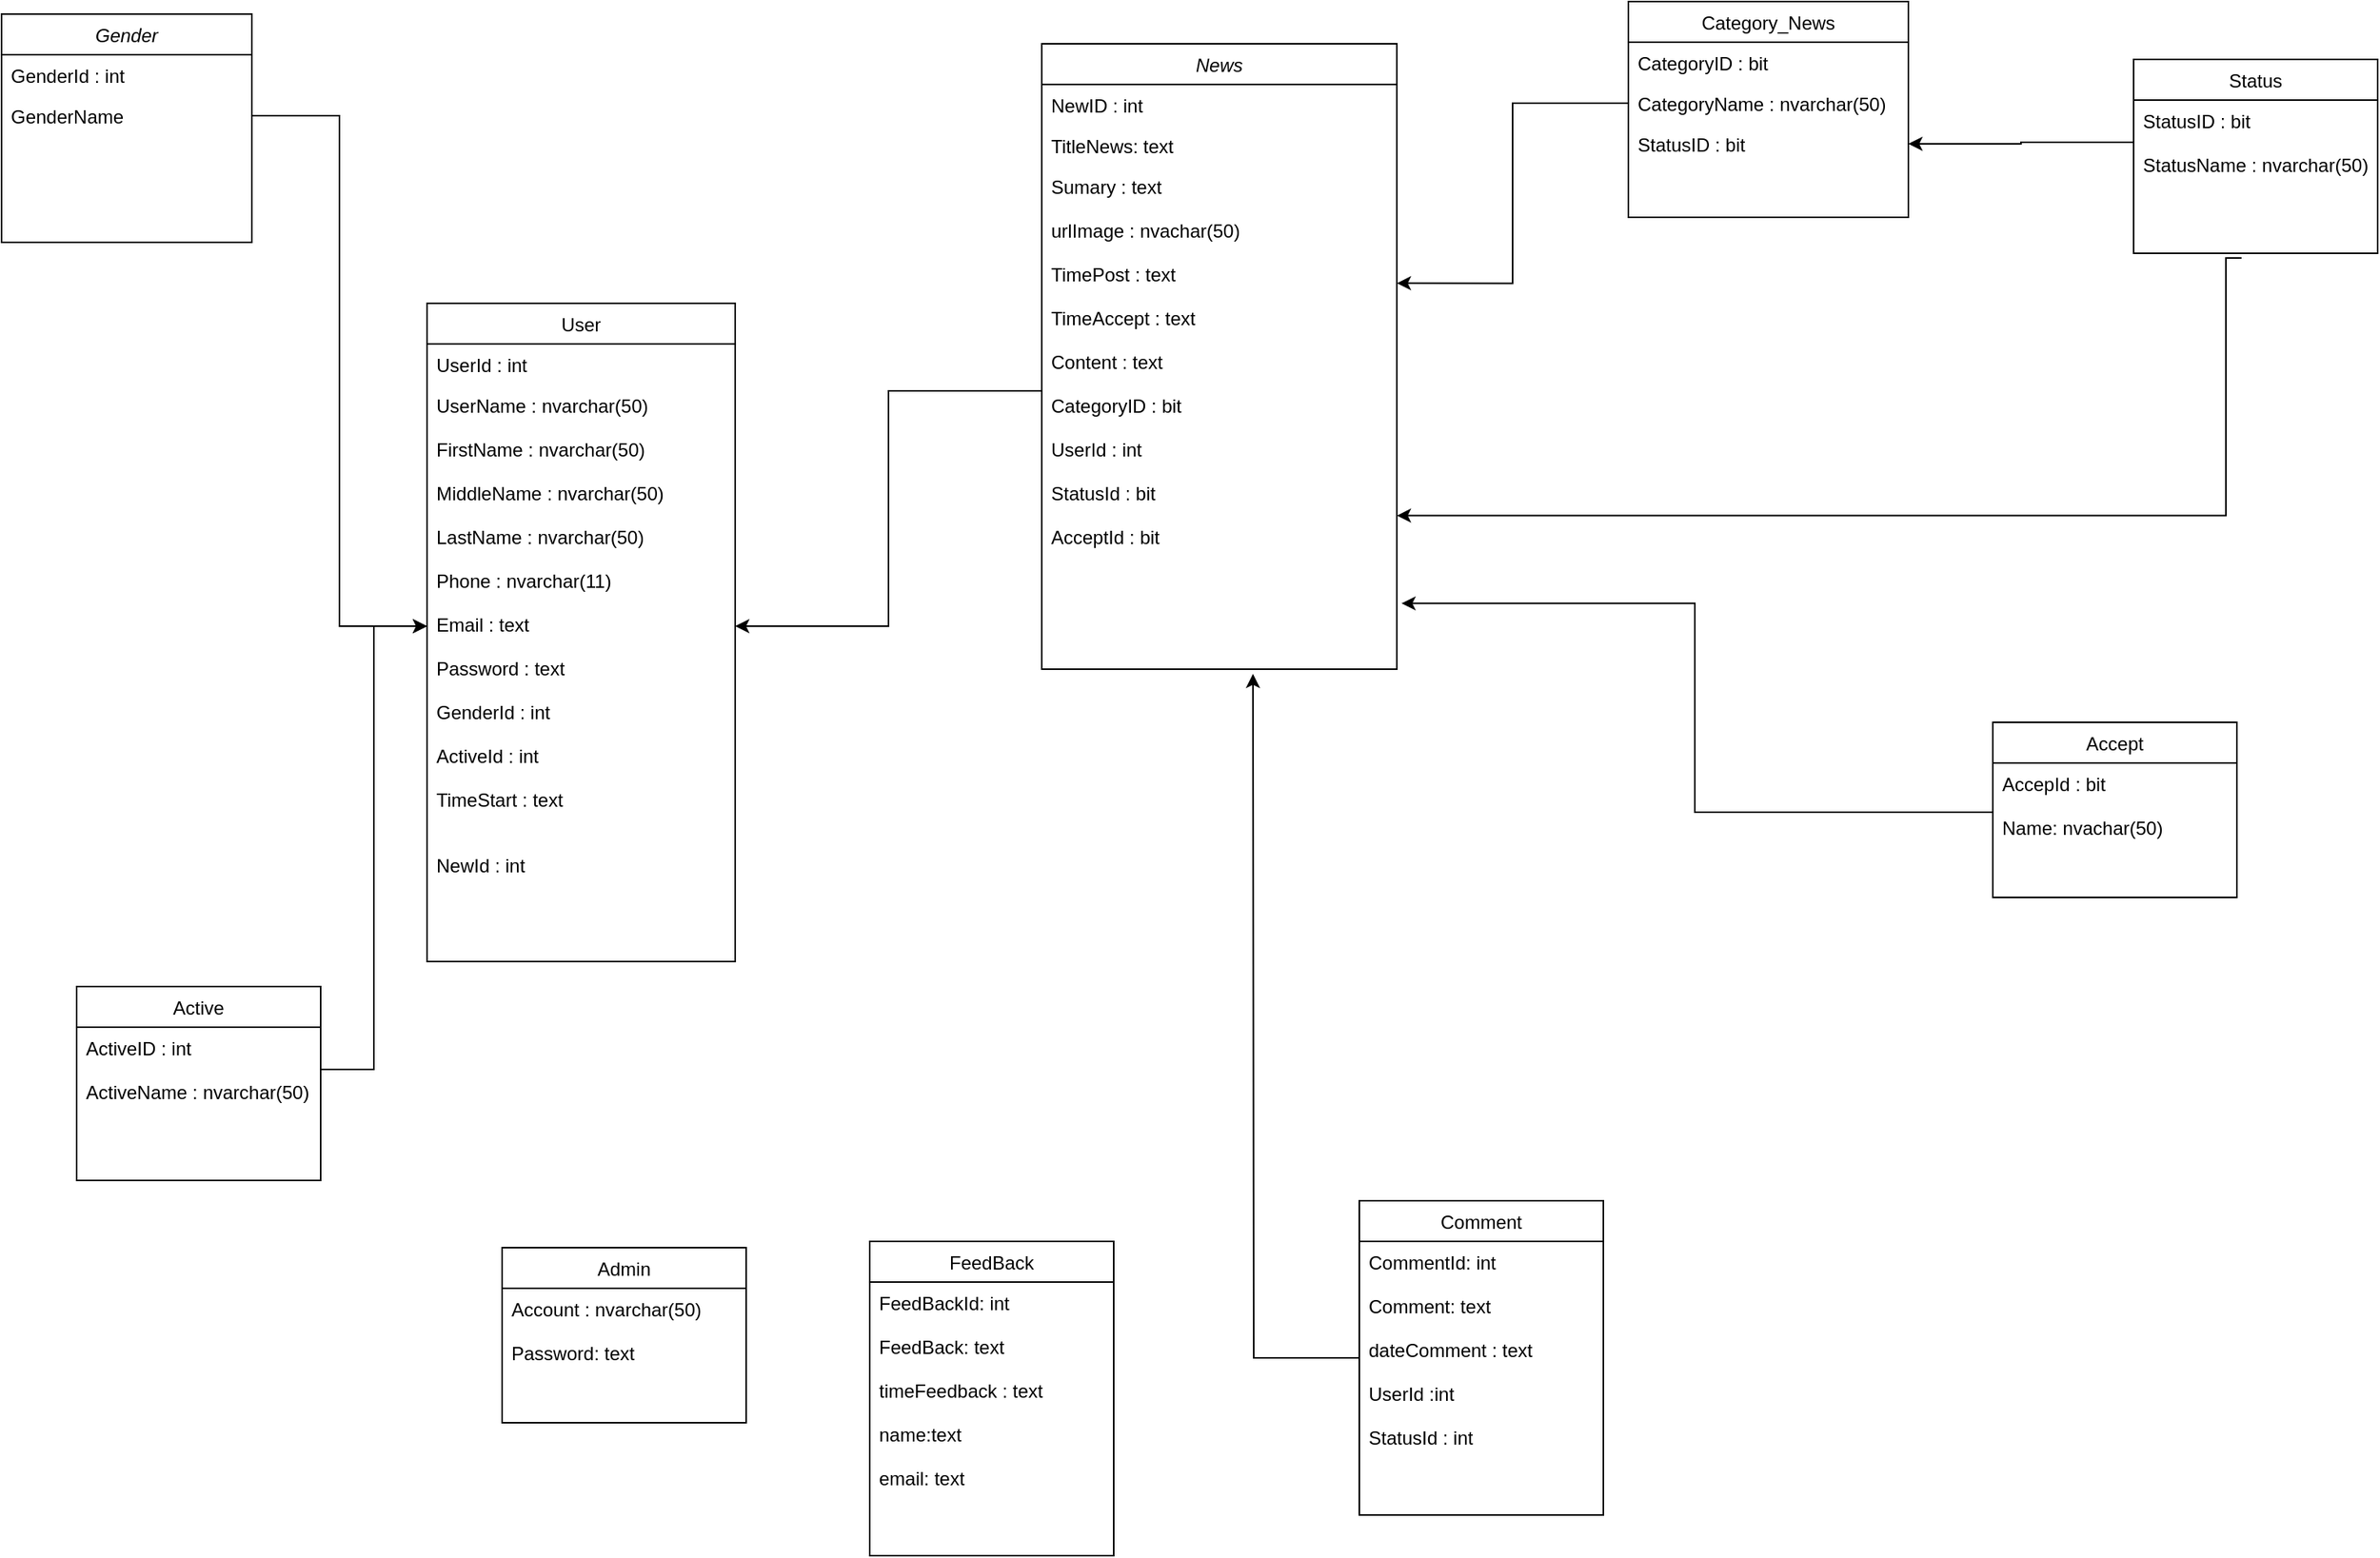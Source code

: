 <mxfile version="20.2.3" type="device"><diagram id="C5RBs43oDa-KdzZeNtuy" name="Page-1"><mxGraphModel dx="2307" dy="1442" grid="0" gridSize="10" guides="1" tooltips="1" connect="1" arrows="1" fold="1" page="1" pageScale="1" pageWidth="3300" pageHeight="4681" background="none" math="0" shadow="0"><root><mxCell id="WIyWlLk6GJQsqaUBKTNV-0"/><mxCell id="WIyWlLk6GJQsqaUBKTNV-1" parent="WIyWlLk6GJQsqaUBKTNV-0"/><mxCell id="zkfFHV4jXpPFQw0GAbJ--0" value="News" style="swimlane;fontStyle=2;align=center;verticalAlign=top;childLayout=stackLayout;horizontal=1;startSize=26;horizontalStack=0;resizeParent=1;resizeLast=0;collapsible=1;marginBottom=0;rounded=0;shadow=0;strokeWidth=1;" parent="WIyWlLk6GJQsqaUBKTNV-1" vertex="1"><mxGeometry x="974" y="68" width="227" height="400" as="geometry"><mxRectangle x="230" y="140" width="160" height="26" as="alternateBounds"/></mxGeometry></mxCell><mxCell id="zkfFHV4jXpPFQw0GAbJ--1" value="NewID : int" style="text;align=left;verticalAlign=top;spacingLeft=4;spacingRight=4;overflow=hidden;rotatable=0;points=[[0,0.5],[1,0.5]];portConstraint=eastwest;" parent="zkfFHV4jXpPFQw0GAbJ--0" vertex="1"><mxGeometry y="26" width="227" height="26" as="geometry"/></mxCell><mxCell id="zkfFHV4jXpPFQw0GAbJ--2" value="TitleNews: text" style="text;align=left;verticalAlign=top;spacingLeft=4;spacingRight=4;overflow=hidden;rotatable=0;points=[[0,0.5],[1,0.5]];portConstraint=eastwest;rounded=0;shadow=0;html=0;" parent="zkfFHV4jXpPFQw0GAbJ--0" vertex="1"><mxGeometry y="52" width="227" height="26" as="geometry"/></mxCell><mxCell id="zkfFHV4jXpPFQw0GAbJ--3" value="Sumary : text&#10;&#10;urlImage : nvachar(50)&#10;&#10;TimePost : text&#10;&#10;TimeAccept : text&#10;&#10;Content : text&#10;&#10;CategoryID : bit&#10;&#10;UserId : int&#10;&#10;StatusId : bit&#10;&#10;AcceptId : bit&#10;" style="text;align=left;verticalAlign=top;spacingLeft=4;spacingRight=4;overflow=hidden;rotatable=0;points=[[0,0.5],[1,0.5]];portConstraint=eastwest;rounded=0;shadow=0;html=0;" parent="zkfFHV4jXpPFQw0GAbJ--0" vertex="1"><mxGeometry y="78" width="227" height="288" as="geometry"/></mxCell><mxCell id="zkfFHV4jXpPFQw0GAbJ--6" value="User" style="swimlane;fontStyle=0;align=center;verticalAlign=top;childLayout=stackLayout;horizontal=1;startSize=26;horizontalStack=0;resizeParent=1;resizeLast=0;collapsible=1;marginBottom=0;rounded=0;shadow=0;strokeWidth=1;" parent="WIyWlLk6GJQsqaUBKTNV-1" vertex="1"><mxGeometry x="581" y="234" width="197" height="421" as="geometry"><mxRectangle x="130" y="380" width="160" height="26" as="alternateBounds"/></mxGeometry></mxCell><mxCell id="zkfFHV4jXpPFQw0GAbJ--7" value="UserId : int" style="text;align=left;verticalAlign=top;spacingLeft=4;spacingRight=4;overflow=hidden;rotatable=0;points=[[0,0.5],[1,0.5]];portConstraint=eastwest;" parent="zkfFHV4jXpPFQw0GAbJ--6" vertex="1"><mxGeometry y="26" width="197" height="26" as="geometry"/></mxCell><mxCell id="zkfFHV4jXpPFQw0GAbJ--8" value="UserName : nvarchar(50)&#10;&#10;FirstName : nvarchar(50)&#10;&#10;MiddleName : nvarchar(50)&#10;&#10;LastName : nvarchar(50)&#10;&#10;Phone : nvarchar(11)&#10;&#10;Email : text&#10;&#10;Password : text&#10;&#10;GenderId : int&#10;&#10;ActiveId : int&#10;&#10;TimeStart : text&#10;&#10;&#10;NewId : int &#10; " style="text;align=left;verticalAlign=top;spacingLeft=4;spacingRight=4;overflow=hidden;rotatable=0;points=[[0,0.5],[1,0.5]];portConstraint=eastwest;rounded=0;shadow=0;html=0;" parent="zkfFHV4jXpPFQw0GAbJ--6" vertex="1"><mxGeometry y="52" width="197" height="309" as="geometry"/></mxCell><mxCell id="zkfFHV4jXpPFQw0GAbJ--13" value="Status" style="swimlane;fontStyle=0;align=center;verticalAlign=top;childLayout=stackLayout;horizontal=1;startSize=26;horizontalStack=0;resizeParent=1;resizeLast=0;collapsible=1;marginBottom=0;rounded=0;shadow=0;strokeWidth=1;" parent="WIyWlLk6GJQsqaUBKTNV-1" vertex="1"><mxGeometry x="1672" y="78" width="156" height="124" as="geometry"><mxRectangle x="340" y="380" width="170" height="26" as="alternateBounds"/></mxGeometry></mxCell><mxCell id="zkfFHV4jXpPFQw0GAbJ--14" value="StatusID : bit&#10;&#10;StatusName : nvarchar(50)&#10;" style="text;align=left;verticalAlign=top;spacingLeft=4;spacingRight=4;overflow=hidden;rotatable=0;points=[[0,0.5],[1,0.5]];portConstraint=eastwest;" parent="zkfFHV4jXpPFQw0GAbJ--13" vertex="1"><mxGeometry y="26" width="156" height="54" as="geometry"/></mxCell><mxCell id="zkfFHV4jXpPFQw0GAbJ--17" value="Category_News" style="swimlane;fontStyle=0;align=center;verticalAlign=top;childLayout=stackLayout;horizontal=1;startSize=26;horizontalStack=0;resizeParent=1;resizeLast=0;collapsible=1;marginBottom=0;rounded=0;shadow=0;strokeWidth=1;" parent="WIyWlLk6GJQsqaUBKTNV-1" vertex="1"><mxGeometry x="1349" y="41" width="179" height="138" as="geometry"><mxRectangle x="550" y="140" width="160" height="26" as="alternateBounds"/></mxGeometry></mxCell><mxCell id="zkfFHV4jXpPFQw0GAbJ--18" value="CategoryID : bit" style="text;align=left;verticalAlign=top;spacingLeft=4;spacingRight=4;overflow=hidden;rotatable=0;points=[[0,0.5],[1,0.5]];portConstraint=eastwest;" parent="zkfFHV4jXpPFQw0GAbJ--17" vertex="1"><mxGeometry y="26" width="179" height="26" as="geometry"/></mxCell><mxCell id="zkfFHV4jXpPFQw0GAbJ--19" value="CategoryName : nvarchar(50)" style="text;align=left;verticalAlign=top;spacingLeft=4;spacingRight=4;overflow=hidden;rotatable=0;points=[[0,0.5],[1,0.5]];portConstraint=eastwest;rounded=0;shadow=0;html=0;" parent="zkfFHV4jXpPFQw0GAbJ--17" vertex="1"><mxGeometry y="52" width="179" height="26" as="geometry"/></mxCell><mxCell id="zkfFHV4jXpPFQw0GAbJ--21" value="StatusID : bit&#10;" style="text;align=left;verticalAlign=top;spacingLeft=4;spacingRight=4;overflow=hidden;rotatable=0;points=[[0,0.5],[1,0.5]];portConstraint=eastwest;rounded=0;shadow=0;html=0;" parent="zkfFHV4jXpPFQw0GAbJ--17" vertex="1"><mxGeometry y="78" width="179" height="26" as="geometry"/></mxCell><mxCell id="MimB0Q6n1XlIiP_qf18E-2" style="edgeStyle=orthogonalEdgeStyle;rounded=0;orthogonalLoop=1;jettySize=auto;html=1;exitX=0;exitY=0.5;exitDx=0;exitDy=0;" edge="1" parent="WIyWlLk6GJQsqaUBKTNV-1" source="zkfFHV4jXpPFQw0GAbJ--14" target="zkfFHV4jXpPFQw0GAbJ--21"><mxGeometry relative="1" as="geometry"/></mxCell><mxCell id="MimB0Q6n1XlIiP_qf18E-27" value="Gender" style="swimlane;fontStyle=2;align=center;verticalAlign=top;childLayout=stackLayout;horizontal=1;startSize=26;horizontalStack=0;resizeParent=1;resizeLast=0;collapsible=1;marginBottom=0;rounded=0;shadow=0;strokeWidth=1;" vertex="1" parent="WIyWlLk6GJQsqaUBKTNV-1"><mxGeometry x="309" y="49" width="160" height="146" as="geometry"><mxRectangle x="230" y="140" width="160" height="26" as="alternateBounds"/></mxGeometry></mxCell><mxCell id="MimB0Q6n1XlIiP_qf18E-28" value="GenderId : int" style="text;align=left;verticalAlign=top;spacingLeft=4;spacingRight=4;overflow=hidden;rotatable=0;points=[[0,0.5],[1,0.5]];portConstraint=eastwest;" vertex="1" parent="MimB0Q6n1XlIiP_qf18E-27"><mxGeometry y="26" width="160" height="26" as="geometry"/></mxCell><mxCell id="MimB0Q6n1XlIiP_qf18E-29" value="GenderName" style="text;align=left;verticalAlign=top;spacingLeft=4;spacingRight=4;overflow=hidden;rotatable=0;points=[[0,0.5],[1,0.5]];portConstraint=eastwest;rounded=0;shadow=0;html=0;" vertex="1" parent="MimB0Q6n1XlIiP_qf18E-27"><mxGeometry y="52" width="160" height="26" as="geometry"/></mxCell><mxCell id="MimB0Q6n1XlIiP_qf18E-33" style="edgeStyle=orthogonalEdgeStyle;rounded=0;orthogonalLoop=1;jettySize=auto;html=1;exitX=0;exitY=0.5;exitDx=0;exitDy=0;entryX=1;entryY=0.261;entryDx=0;entryDy=0;entryPerimeter=0;" edge="1" parent="WIyWlLk6GJQsqaUBKTNV-1" source="zkfFHV4jXpPFQw0GAbJ--19" target="zkfFHV4jXpPFQw0GAbJ--3"><mxGeometry relative="1" as="geometry"/></mxCell><mxCell id="MimB0Q6n1XlIiP_qf18E-34" style="edgeStyle=orthogonalEdgeStyle;rounded=0;orthogonalLoop=1;jettySize=auto;html=1;entryX=1;entryY=0.777;entryDx=0;entryDy=0;entryPerimeter=0;" edge="1" parent="WIyWlLk6GJQsqaUBKTNV-1" target="zkfFHV4jXpPFQw0GAbJ--3"><mxGeometry relative="1" as="geometry"><mxPoint x="1741" y="205" as="sourcePoint"/><Array as="points"><mxPoint x="1731" y="370"/></Array></mxGeometry></mxCell><mxCell id="MimB0Q6n1XlIiP_qf18E-35" style="edgeStyle=orthogonalEdgeStyle;rounded=0;orthogonalLoop=1;jettySize=auto;html=1;" edge="1" parent="WIyWlLk6GJQsqaUBKTNV-1" source="zkfFHV4jXpPFQw0GAbJ--3" target="zkfFHV4jXpPFQw0GAbJ--8"><mxGeometry relative="1" as="geometry"/></mxCell><mxCell id="MimB0Q6n1XlIiP_qf18E-37" style="edgeStyle=orthogonalEdgeStyle;rounded=0;orthogonalLoop=1;jettySize=auto;html=1;entryX=0;entryY=0.5;entryDx=0;entryDy=0;" edge="1" parent="WIyWlLk6GJQsqaUBKTNV-1" source="MimB0Q6n1XlIiP_qf18E-29" target="zkfFHV4jXpPFQw0GAbJ--8"><mxGeometry relative="1" as="geometry"/></mxCell><mxCell id="MimB0Q6n1XlIiP_qf18E-38" value="Active" style="swimlane;fontStyle=0;align=center;verticalAlign=top;childLayout=stackLayout;horizontal=1;startSize=26;horizontalStack=0;resizeParent=1;resizeLast=0;collapsible=1;marginBottom=0;rounded=0;shadow=0;strokeWidth=1;" vertex="1" parent="WIyWlLk6GJQsqaUBKTNV-1"><mxGeometry x="357" y="671" width="156" height="124" as="geometry"><mxRectangle x="340" y="380" width="170" height="26" as="alternateBounds"/></mxGeometry></mxCell><mxCell id="MimB0Q6n1XlIiP_qf18E-39" value="ActiveID : int&#10;&#10;ActiveName : nvarchar(50)&#10;" style="text;align=left;verticalAlign=top;spacingLeft=4;spacingRight=4;overflow=hidden;rotatable=0;points=[[0,0.5],[1,0.5]];portConstraint=eastwest;" vertex="1" parent="MimB0Q6n1XlIiP_qf18E-38"><mxGeometry y="26" width="156" height="54" as="geometry"/></mxCell><mxCell id="MimB0Q6n1XlIiP_qf18E-41" style="edgeStyle=orthogonalEdgeStyle;rounded=0;orthogonalLoop=1;jettySize=auto;html=1;exitX=1;exitY=0.5;exitDx=0;exitDy=0;" edge="1" parent="WIyWlLk6GJQsqaUBKTNV-1" source="MimB0Q6n1XlIiP_qf18E-39" target="zkfFHV4jXpPFQw0GAbJ--8"><mxGeometry relative="1" as="geometry"/></mxCell><mxCell id="MimB0Q6n1XlIiP_qf18E-56" style="edgeStyle=orthogonalEdgeStyle;rounded=0;orthogonalLoop=1;jettySize=auto;html=1;" edge="1" parent="WIyWlLk6GJQsqaUBKTNV-1" source="MimB0Q6n1XlIiP_qf18E-42"><mxGeometry relative="1" as="geometry"><mxPoint x="1109" y="471" as="targetPoint"/></mxGeometry></mxCell><mxCell id="MimB0Q6n1XlIiP_qf18E-42" value="Comment" style="swimlane;fontStyle=0;align=center;verticalAlign=top;childLayout=stackLayout;horizontal=1;startSize=26;horizontalStack=0;resizeParent=1;resizeLast=0;collapsible=1;marginBottom=0;rounded=0;shadow=0;strokeWidth=1;" vertex="1" parent="WIyWlLk6GJQsqaUBKTNV-1"><mxGeometry x="1177" y="808" width="156" height="201" as="geometry"><mxRectangle x="340" y="380" width="170" height="26" as="alternateBounds"/></mxGeometry></mxCell><mxCell id="MimB0Q6n1XlIiP_qf18E-43" value="CommentId: int&#10;&#10;Comment: text &#10;&#10;dateComment : text &#10;&#10;UserId :int &#10;&#10;StatusId : int&#10;&#10;" style="text;align=left;verticalAlign=top;spacingLeft=4;spacingRight=4;overflow=hidden;rotatable=0;points=[[0,0.5],[1,0.5]];portConstraint=eastwest;" vertex="1" parent="MimB0Q6n1XlIiP_qf18E-42"><mxGeometry y="26" width="156" height="167" as="geometry"/></mxCell><mxCell id="MimB0Q6n1XlIiP_qf18E-45" value="FeedBack" style="swimlane;fontStyle=0;align=center;verticalAlign=top;childLayout=stackLayout;horizontal=1;startSize=26;horizontalStack=0;resizeParent=1;resizeLast=0;collapsible=1;marginBottom=0;rounded=0;shadow=0;strokeWidth=1;" vertex="1" parent="WIyWlLk6GJQsqaUBKTNV-1"><mxGeometry x="864" y="834" width="156" height="201" as="geometry"><mxRectangle x="340" y="380" width="170" height="26" as="alternateBounds"/></mxGeometry></mxCell><mxCell id="MimB0Q6n1XlIiP_qf18E-46" value="FeedBackId: int&#10;&#10;FeedBack: text &#10;&#10;timeFeedback : text &#10;&#10;name:text &#10;&#10;email: text&#10;&#10;" style="text;align=left;verticalAlign=top;spacingLeft=4;spacingRight=4;overflow=hidden;rotatable=0;points=[[0,0.5],[1,0.5]];portConstraint=eastwest;" vertex="1" parent="MimB0Q6n1XlIiP_qf18E-45"><mxGeometry y="26" width="156" height="167" as="geometry"/></mxCell><mxCell id="MimB0Q6n1XlIiP_qf18E-50" value="Admin" style="swimlane;fontStyle=0;align=center;verticalAlign=top;childLayout=stackLayout;horizontal=1;startSize=26;horizontalStack=0;resizeParent=1;resizeLast=0;collapsible=1;marginBottom=0;rounded=0;shadow=0;strokeWidth=1;" vertex="1" parent="WIyWlLk6GJQsqaUBKTNV-1"><mxGeometry x="629" y="838" width="156" height="112" as="geometry"><mxRectangle x="340" y="380" width="170" height="26" as="alternateBounds"/></mxGeometry></mxCell><mxCell id="MimB0Q6n1XlIiP_qf18E-51" value="Account : nvarchar(50)&#10;&#10;Password: text &#10;&#10;&#10;" style="text;align=left;verticalAlign=top;spacingLeft=4;spacingRight=4;overflow=hidden;rotatable=0;points=[[0,0.5],[1,0.5]];portConstraint=eastwest;" vertex="1" parent="MimB0Q6n1XlIiP_qf18E-50"><mxGeometry y="26" width="156" height="63" as="geometry"/></mxCell><mxCell id="MimB0Q6n1XlIiP_qf18E-53" value="Accept" style="swimlane;fontStyle=0;align=center;verticalAlign=top;childLayout=stackLayout;horizontal=1;startSize=26;horizontalStack=0;resizeParent=1;resizeLast=0;collapsible=1;marginBottom=0;rounded=0;shadow=0;strokeWidth=1;" vertex="1" parent="WIyWlLk6GJQsqaUBKTNV-1"><mxGeometry x="1582" y="502" width="156" height="112" as="geometry"><mxRectangle x="340" y="380" width="170" height="26" as="alternateBounds"/></mxGeometry></mxCell><mxCell id="MimB0Q6n1XlIiP_qf18E-54" value="AccepId : bit&#10;&#10;Name: nvachar(50)&#10;&#10;&#10;" style="text;align=left;verticalAlign=top;spacingLeft=4;spacingRight=4;overflow=hidden;rotatable=0;points=[[0,0.5],[1,0.5]];portConstraint=eastwest;" vertex="1" parent="MimB0Q6n1XlIiP_qf18E-53"><mxGeometry y="26" width="156" height="63" as="geometry"/></mxCell><mxCell id="MimB0Q6n1XlIiP_qf18E-55" style="edgeStyle=orthogonalEdgeStyle;rounded=0;orthogonalLoop=1;jettySize=auto;html=1;entryX=1.013;entryY=0.972;entryDx=0;entryDy=0;entryPerimeter=0;" edge="1" parent="WIyWlLk6GJQsqaUBKTNV-1" source="MimB0Q6n1XlIiP_qf18E-54" target="zkfFHV4jXpPFQw0GAbJ--3"><mxGeometry relative="1" as="geometry"/></mxCell></root></mxGraphModel></diagram></mxfile>